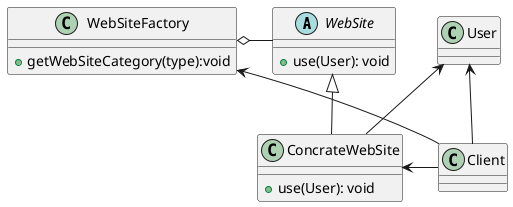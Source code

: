 @startuml

abstract class WebSite{
    + use(User): void
}

class ConcrateWebSite{
    + use(User): void
}

class WebSiteFactory{
    + getWebSiteCategory(type):void
}

class Client

class User

WebSite <|-- ConcrateWebSite
WebSiteFactory o-right-WebSite


WebSiteFactory <-- Client
ConcrateWebSite <-right- Client
User <-down- Client

User <-right- ConcrateWebSite



@enduml